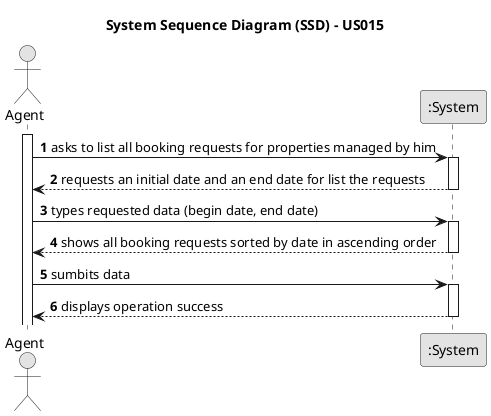 @startuml
skinparam monochrome true
skinparam packageStyle rectangle
skinparam shadowing false

title System Sequence Diagram (SSD) - US015

autonumber

actor "Agent" as Agent
participant ":System" as System

activate Agent

    Agent -> System : asks to list all booking requests for properties managed by him
    activate System

        System --> Agent : requests an initial date and an end date for list the requests
    deactivate System

    Agent -> System : types requested data (begin date, end date)
    activate System

        System --> Agent : shows all booking requests sorted by date in ascending order
    deactivate System

        Agent -> System : sumbits data
    activate System

        System --> Agent : displays operation success
    deactivate System

@enduml